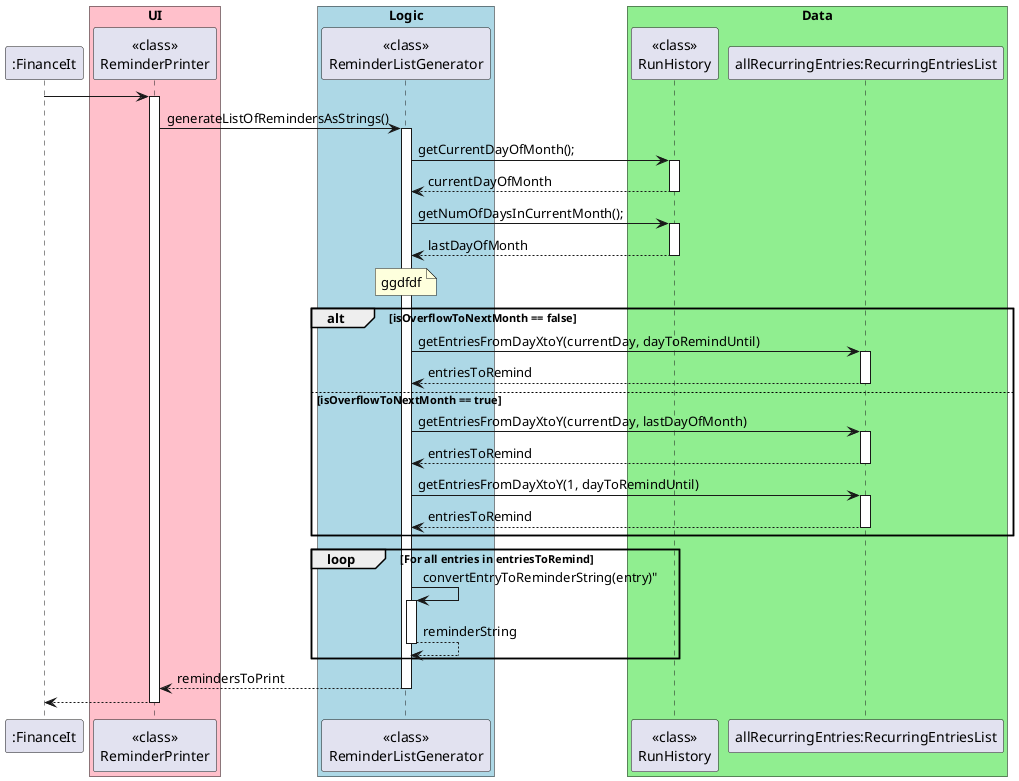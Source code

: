 @startuml
autoactivate on

":FinanceIt" -> "<<class>>\nReminderPrinter"
    "<<class>>\nReminderPrinter" -> "<<class>>\nReminderListGenerator": generateListOfRemindersAsStrings()
        "<<class>>\nReminderListGenerator" -> "<<class>>\nRunHistory": getCurrentDayOfMonth();
        return currentDayOfMonth
        "<<class>>\nReminderListGenerator" -> "<<class>>\nRunHistory": getNumOfDaysInCurrentMonth();
        return lastDayOfMonth

        note over "<<class>>\nReminderListGenerator": ggdfdf
        alt isOverflowToNextMonth == false
            "<<class>>\nReminderListGenerator" -> "allRecurringEntries:RecurringEntriesList": getEntriesFromDayXtoY(currentDay, dayToRemindUntil)
            return entriesToRemind
        else isOverflowToNextMonth == true
            "<<class>>\nReminderListGenerator" -> "allRecurringEntries:RecurringEntriesList": getEntriesFromDayXtoY(currentDay, lastDayOfMonth)
            return entriesToRemind
             "<<class>>\nReminderListGenerator" -> "allRecurringEntries:RecurringEntriesList": getEntriesFromDayXtoY(1, dayToRemindUntil)
            return entriesToRemind
        end

        loop For all entries in entriesToRemind
        "<<class>>\nReminderListGenerator" -> "<<class>>\nReminderListGenerator": convertEntryToReminderString(entry)"
        return reminderString

        end
    return remindersToPrint
return

box "UI" #Pink
participant "<<class>>\nReminderPrinter"
endbox

box "Logic" #LightBlue
participant "<<class>>\nReminderListGenerator"
endbox

box "Data" #LightGreen
participant "<<class>>\nRunHistory"
participant "allRecurringEntries:RecurringEntriesList"
endbox
@enduml